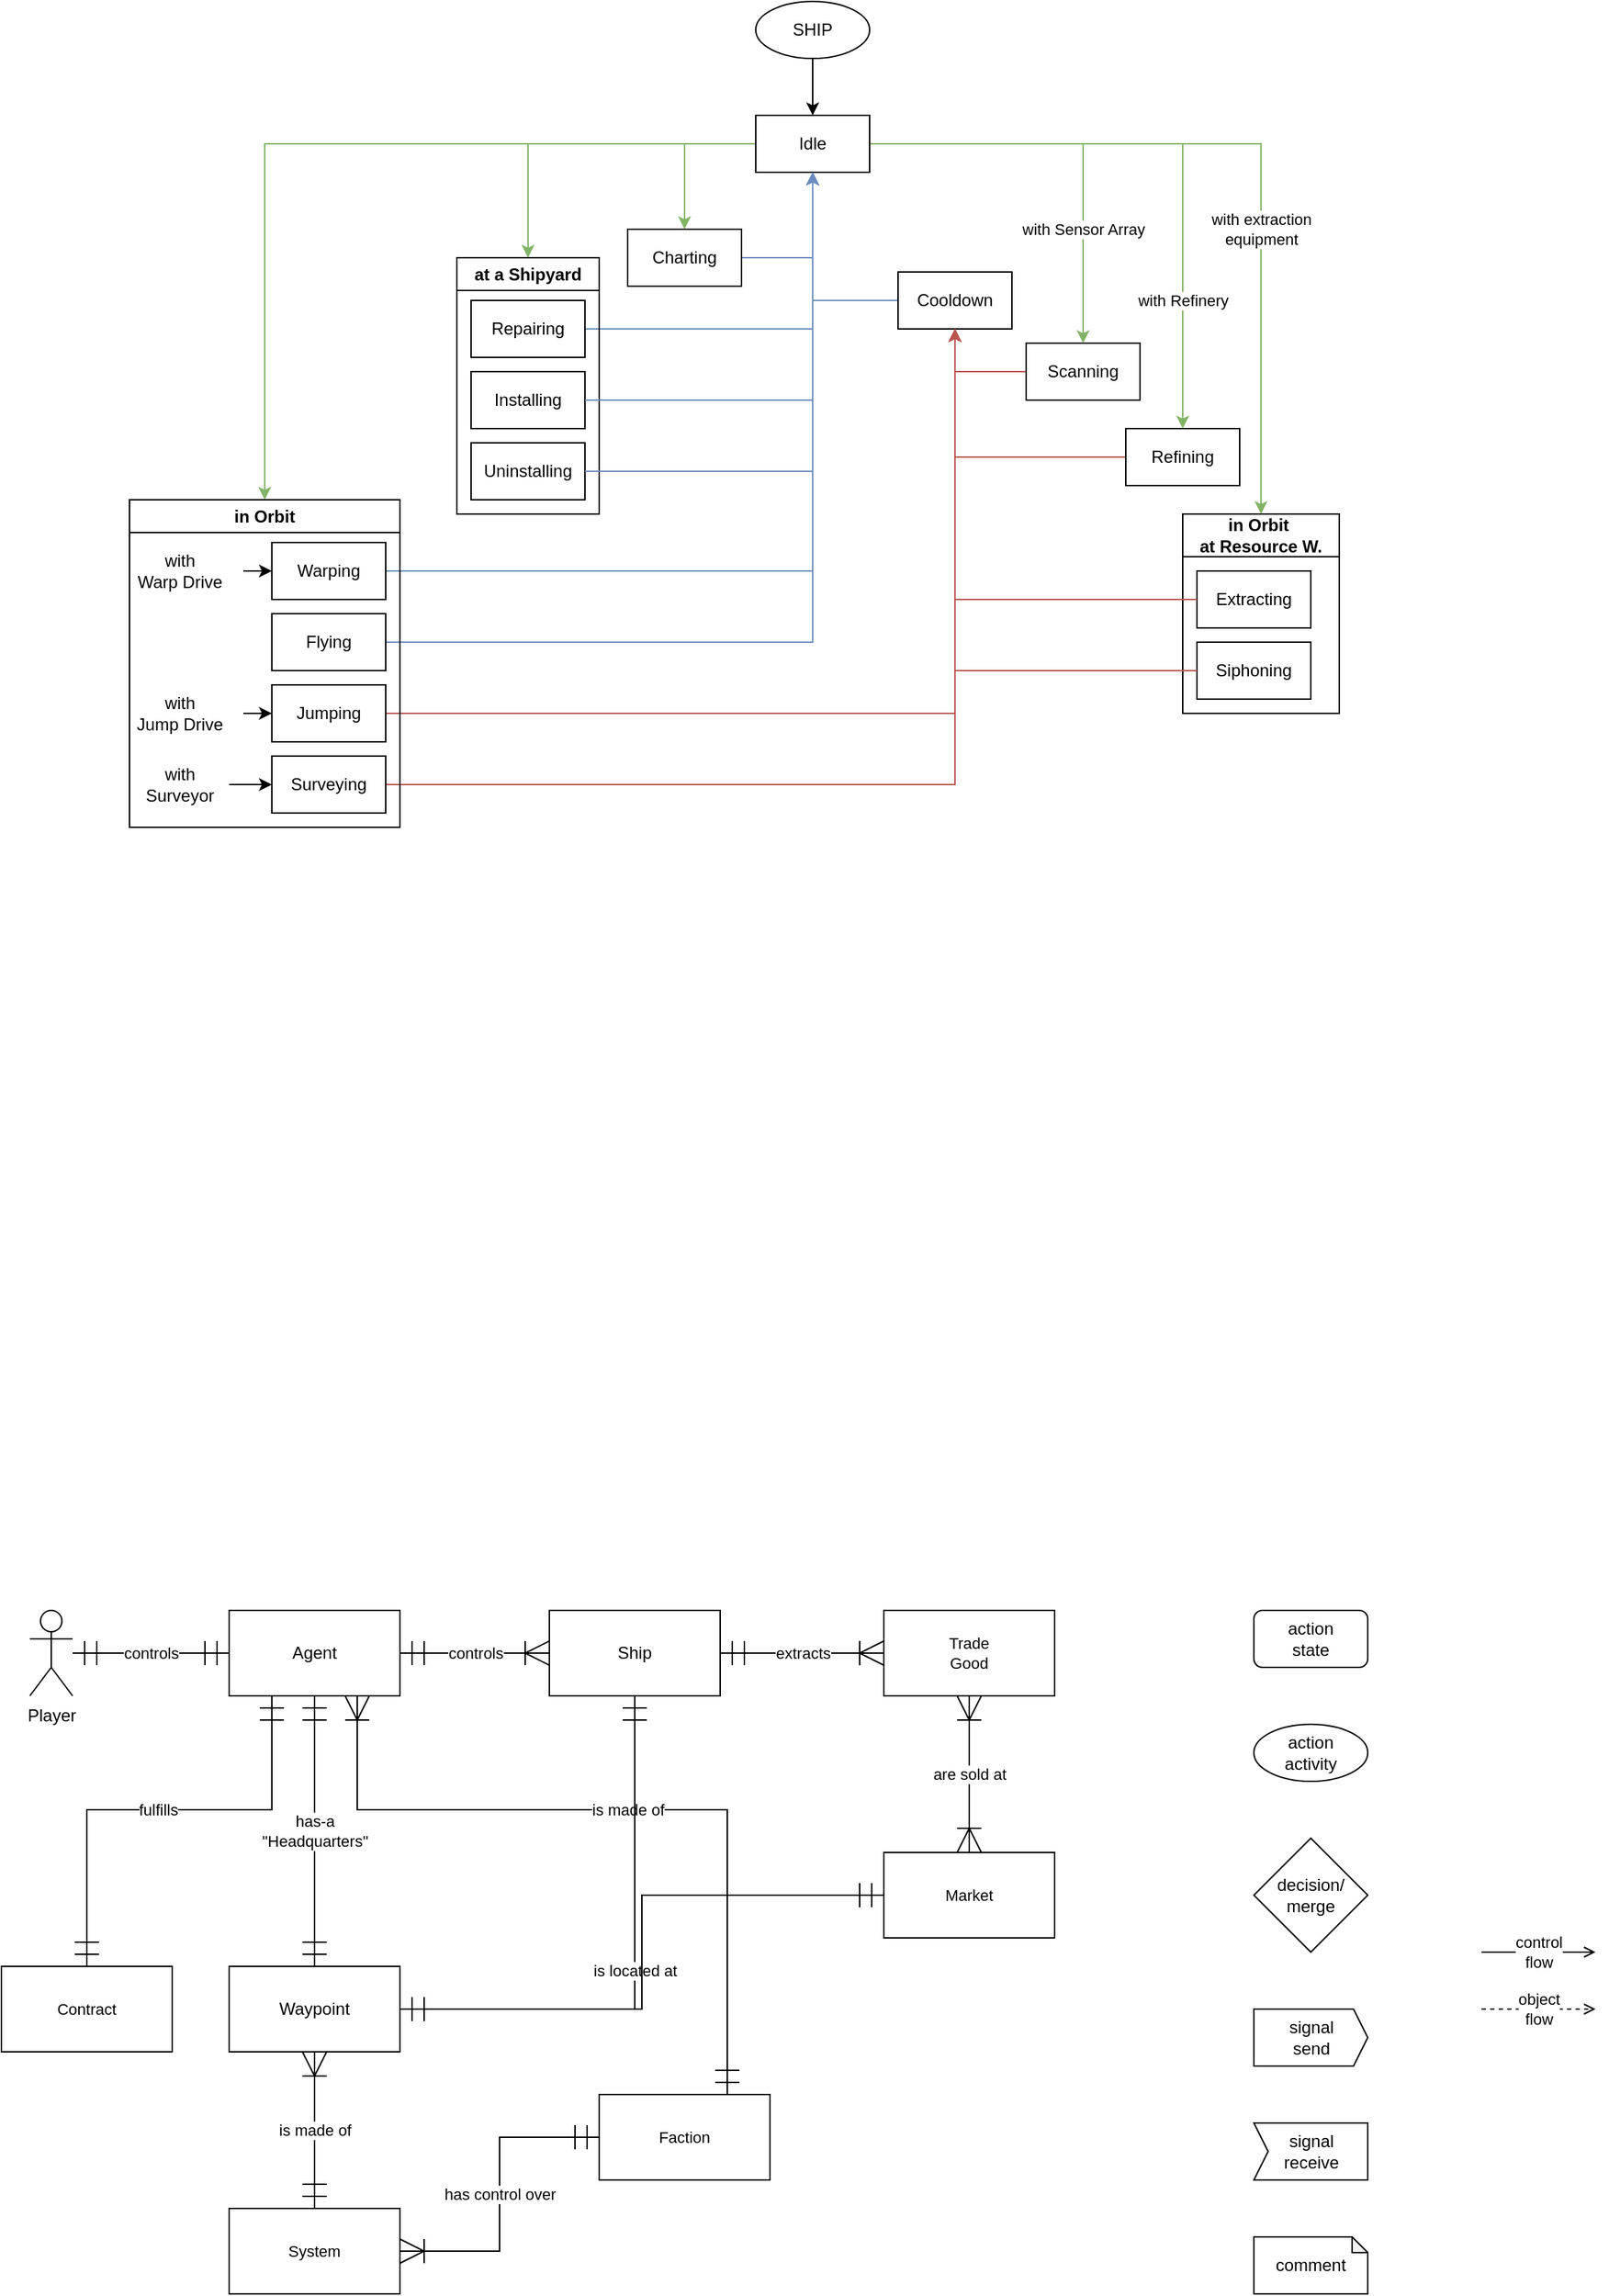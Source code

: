 <mxfile version="24.5.4" type="github">
  <diagram name="Page-1" id="_OZHdQPs6SoX2NPfq_Cj">
    <mxGraphModel dx="1320" dy="688" grid="1" gridSize="10" guides="1" tooltips="1" connect="1" arrows="1" fold="1" page="1" pageScale="1" pageWidth="850" pageHeight="1100" math="0" shadow="0">
      <root>
        <mxCell id="0" />
        <mxCell id="1" parent="0" />
        <mxCell id="6kHPH6OEH3Yg8wW-1C3C-16" value="controls" style="edgeStyle=orthogonalEdgeStyle;rounded=0;orthogonalLoop=1;jettySize=auto;html=1;entryX=0;entryY=0.5;entryDx=0;entryDy=0;strokeColor=default;align=center;verticalAlign=middle;fontFamily=Helvetica;fontSize=11;fontColor=default;labelBackgroundColor=default;startArrow=ERmandOne;startFill=0;startSize=15;endArrow=ERmandOne;endFill=0;endSize=15;" parent="1" source="6kHPH6OEH3Yg8wW-1C3C-1" target="6kHPH6OEH3Yg8wW-1C3C-3" edge="1">
          <mxGeometry relative="1" as="geometry" />
        </mxCell>
        <mxCell id="6kHPH6OEH3Yg8wW-1C3C-1" value="Player" style="shape=umlActor;verticalLabelPosition=bottom;verticalAlign=top;html=1;outlineConnect=0;" parent="1" vertex="1">
          <mxGeometry x="50" y="1170" width="30" height="60" as="geometry" />
        </mxCell>
        <mxCell id="6kHPH6OEH3Yg8wW-1C3C-6" value="controls" style="edgeStyle=orthogonalEdgeStyle;rounded=0;orthogonalLoop=1;jettySize=auto;html=1;endArrow=ERoneToMany;endFill=0;endSize=15;startSize=15;startArrow=ERmandOne;startFill=0;" parent="1" source="6kHPH6OEH3Yg8wW-1C3C-3" target="6kHPH6OEH3Yg8wW-1C3C-7" edge="1">
          <mxGeometry relative="1" as="geometry">
            <mxPoint x="470" y="1200" as="targetPoint" />
          </mxGeometry>
        </mxCell>
        <mxCell id="6kHPH6OEH3Yg8wW-1C3C-17" value="&lt;div&gt;has-a&lt;/div&gt;&lt;div&gt;&quot;Headquarters&quot;&lt;br&gt;&lt;/div&gt;" style="edgeStyle=orthogonalEdgeStyle;rounded=0;orthogonalLoop=1;jettySize=auto;html=1;entryX=0.5;entryY=0;entryDx=0;entryDy=0;strokeColor=default;align=center;verticalAlign=middle;fontFamily=Helvetica;fontSize=11;fontColor=default;labelBackgroundColor=default;startArrow=ERmandOne;startFill=0;startSize=15;endArrow=ERmandOne;endFill=0;endSize=15;" parent="1" source="6kHPH6OEH3Yg8wW-1C3C-3" target="6kHPH6OEH3Yg8wW-1C3C-4" edge="1">
          <mxGeometry relative="1" as="geometry" />
        </mxCell>
        <mxCell id="6kHPH6OEH3Yg8wW-1C3C-20" value="fulfills" style="edgeStyle=orthogonalEdgeStyle;rounded=0;orthogonalLoop=1;jettySize=auto;html=1;exitX=0.25;exitY=1;exitDx=0;exitDy=0;entryX=0.5;entryY=0;entryDx=0;entryDy=0;strokeColor=default;align=center;verticalAlign=middle;fontFamily=Helvetica;fontSize=11;fontColor=default;labelBackgroundColor=default;startArrow=ERmandOne;startFill=0;startSize=15;endArrow=ERmandOne;endFill=0;endSize=15;" parent="1" source="6kHPH6OEH3Yg8wW-1C3C-3" target="6kHPH6OEH3Yg8wW-1C3C-19" edge="1">
          <mxGeometry relative="1" as="geometry">
            <Array as="points">
              <mxPoint x="220" y="1310" />
              <mxPoint x="90" y="1310" />
            </Array>
          </mxGeometry>
        </mxCell>
        <mxCell id="6kHPH6OEH3Yg8wW-1C3C-23" value="is made of" style="edgeStyle=orthogonalEdgeStyle;rounded=0;orthogonalLoop=1;jettySize=auto;html=1;exitX=0.75;exitY=1;exitDx=0;exitDy=0;strokeColor=default;align=center;verticalAlign=middle;fontFamily=Helvetica;fontSize=11;fontColor=default;labelBackgroundColor=default;startArrow=ERoneToMany;startFill=0;startSize=15;endArrow=ERmandOne;endFill=0;endSize=15;entryX=0.75;entryY=0;entryDx=0;entryDy=0;" parent="1" source="6kHPH6OEH3Yg8wW-1C3C-3" target="6kHPH6OEH3Yg8wW-1C3C-21" edge="1">
          <mxGeometry relative="1" as="geometry">
            <mxPoint x="290" y="1660" as="targetPoint" />
            <Array as="points">
              <mxPoint x="280" y="1310" />
              <mxPoint x="540" y="1310" />
            </Array>
          </mxGeometry>
        </mxCell>
        <mxCell id="6kHPH6OEH3Yg8wW-1C3C-3" value="&lt;div&gt;Agent&lt;/div&gt;" style="rounded=0;whiteSpace=wrap;html=1;" parent="1" vertex="1">
          <mxGeometry x="190" y="1170" width="120" height="60" as="geometry" />
        </mxCell>
        <mxCell id="6kHPH6OEH3Yg8wW-1C3C-4" value="Waypoint" style="rounded=0;whiteSpace=wrap;html=1;" parent="1" vertex="1">
          <mxGeometry x="190" y="1420" width="120" height="60" as="geometry" />
        </mxCell>
        <mxCell id="6kHPH6OEH3Yg8wW-1C3C-18" value="is located at" style="edgeStyle=orthogonalEdgeStyle;rounded=0;orthogonalLoop=1;jettySize=auto;html=1;entryX=1;entryY=0.5;entryDx=0;entryDy=0;strokeColor=default;align=center;verticalAlign=middle;fontFamily=Helvetica;fontSize=11;fontColor=default;labelBackgroundColor=default;startArrow=ERmandOne;startFill=0;startSize=15;endArrow=ERmandOne;endFill=0;endSize=15;exitX=0.5;exitY=1;exitDx=0;exitDy=0;" parent="1" source="6kHPH6OEH3Yg8wW-1C3C-7" target="6kHPH6OEH3Yg8wW-1C3C-4" edge="1">
          <mxGeometry relative="1" as="geometry" />
        </mxCell>
        <mxCell id="6kHPH6OEH3Yg8wW-1C3C-30" value="extracts" style="edgeStyle=orthogonalEdgeStyle;rounded=0;orthogonalLoop=1;jettySize=auto;html=1;strokeColor=default;align=center;verticalAlign=middle;fontFamily=Helvetica;fontSize=11;fontColor=default;labelBackgroundColor=default;startArrow=ERmandOne;startFill=0;startSize=15;endArrow=ERoneToMany;endFill=0;endSize=15;" parent="1" source="6kHPH6OEH3Yg8wW-1C3C-7" target="6kHPH6OEH3Yg8wW-1C3C-29" edge="1">
          <mxGeometry relative="1" as="geometry" />
        </mxCell>
        <mxCell id="6kHPH6OEH3Yg8wW-1C3C-7" value="Ship" style="rounded=0;whiteSpace=wrap;html=1;" parent="1" vertex="1">
          <mxGeometry x="415" y="1170" width="120" height="60" as="geometry" />
        </mxCell>
        <mxCell id="6kHPH6OEH3Yg8wW-1C3C-19" value="Contract" style="rounded=0;whiteSpace=wrap;html=1;fontFamily=Helvetica;fontSize=11;fontColor=default;labelBackgroundColor=default;" parent="1" vertex="1">
          <mxGeometry x="30" y="1420" width="120" height="60" as="geometry" />
        </mxCell>
        <mxCell id="6kHPH6OEH3Yg8wW-1C3C-26" value="has control over" style="edgeStyle=orthogonalEdgeStyle;rounded=0;orthogonalLoop=1;jettySize=auto;html=1;entryX=1;entryY=0.5;entryDx=0;entryDy=0;strokeColor=default;align=center;verticalAlign=middle;fontFamily=Helvetica;fontSize=11;fontColor=default;labelBackgroundColor=default;startArrow=ERmandOne;startFill=0;startSize=15;endArrow=ERoneToMany;endFill=0;endSize=15;" parent="1" source="6kHPH6OEH3Yg8wW-1C3C-21" target="6kHPH6OEH3Yg8wW-1C3C-24" edge="1">
          <mxGeometry relative="1" as="geometry" />
        </mxCell>
        <mxCell id="6kHPH6OEH3Yg8wW-1C3C-21" value="Faction" style="rounded=0;whiteSpace=wrap;html=1;fontFamily=Helvetica;fontSize=11;fontColor=default;labelBackgroundColor=default;" parent="1" vertex="1">
          <mxGeometry x="450" y="1510" width="120" height="60" as="geometry" />
        </mxCell>
        <mxCell id="6kHPH6OEH3Yg8wW-1C3C-25" value="is made of" style="edgeStyle=orthogonalEdgeStyle;rounded=0;orthogonalLoop=1;jettySize=auto;html=1;strokeColor=default;align=center;verticalAlign=middle;fontFamily=Helvetica;fontSize=11;fontColor=default;labelBackgroundColor=default;startArrow=ERmandOne;startFill=0;startSize=15;endArrow=ERoneToMany;endFill=0;endSize=15;" parent="1" source="6kHPH6OEH3Yg8wW-1C3C-24" target="6kHPH6OEH3Yg8wW-1C3C-4" edge="1">
          <mxGeometry relative="1" as="geometry" />
        </mxCell>
        <mxCell id="6kHPH6OEH3Yg8wW-1C3C-24" value="System" style="rounded=0;whiteSpace=wrap;html=1;fontFamily=Helvetica;fontSize=11;fontColor=default;labelBackgroundColor=default;" parent="1" vertex="1">
          <mxGeometry x="190" y="1590" width="120" height="60" as="geometry" />
        </mxCell>
        <mxCell id="6kHPH6OEH3Yg8wW-1C3C-33" value="are sold at" style="edgeStyle=orthogonalEdgeStyle;rounded=0;orthogonalLoop=1;jettySize=auto;html=1;strokeColor=default;align=center;verticalAlign=middle;fontFamily=Helvetica;fontSize=11;fontColor=default;labelBackgroundColor=default;startArrow=ERoneToMany;startFill=0;startSize=15;endArrow=ERoneToMany;endFill=0;endSize=15;" parent="1" source="6kHPH6OEH3Yg8wW-1C3C-29" target="6kHPH6OEH3Yg8wW-1C3C-32" edge="1">
          <mxGeometry relative="1" as="geometry" />
        </mxCell>
        <mxCell id="6kHPH6OEH3Yg8wW-1C3C-29" value="&lt;div&gt;Trade&lt;/div&gt;&lt;div&gt;Good&lt;br&gt;&lt;/div&gt;" style="rounded=0;whiteSpace=wrap;html=1;fontFamily=Helvetica;fontSize=11;fontColor=default;labelBackgroundColor=default;" parent="1" vertex="1">
          <mxGeometry x="650" y="1170" width="120" height="60" as="geometry" />
        </mxCell>
        <mxCell id="6kHPH6OEH3Yg8wW-1C3C-34" style="edgeStyle=orthogonalEdgeStyle;rounded=0;orthogonalLoop=1;jettySize=auto;html=1;entryX=1;entryY=0.5;entryDx=0;entryDy=0;strokeColor=default;align=center;verticalAlign=middle;fontFamily=Helvetica;fontSize=11;fontColor=default;labelBackgroundColor=default;startArrow=ERmandOne;startFill=0;startSize=15;endArrow=ERmandOne;endFill=0;endSize=15;" parent="1" source="6kHPH6OEH3Yg8wW-1C3C-32" target="6kHPH6OEH3Yg8wW-1C3C-4" edge="1">
          <mxGeometry relative="1" as="geometry">
            <Array as="points">
              <mxPoint x="480" y="1370" />
              <mxPoint x="480" y="1450" />
            </Array>
          </mxGeometry>
        </mxCell>
        <mxCell id="6kHPH6OEH3Yg8wW-1C3C-32" value="Market" style="rounded=0;whiteSpace=wrap;html=1;fontFamily=Helvetica;fontSize=11;fontColor=default;labelBackgroundColor=default;" parent="1" vertex="1">
          <mxGeometry x="650" y="1340" width="120" height="60" as="geometry" />
        </mxCell>
        <mxCell id="xialIGIcsc5dJ5JrzUwg-1" value="&lt;div&gt;decision/&lt;/div&gt;&lt;div&gt;merge&lt;br&gt;&lt;/div&gt;" style="rhombus;whiteSpace=wrap;html=1;" parent="1" vertex="1">
          <mxGeometry x="910" y="1330" width="80" height="80" as="geometry" />
        </mxCell>
        <mxCell id="xialIGIcsc5dJ5JrzUwg-2" value="&lt;div&gt;action&lt;/div&gt;&lt;div&gt;state&lt;br&gt;&lt;/div&gt;" style="rounded=1;whiteSpace=wrap;html=1;" parent="1" vertex="1">
          <mxGeometry x="910" y="1170" width="80" height="40" as="geometry" />
        </mxCell>
        <mxCell id="xialIGIcsc5dJ5JrzUwg-3" value="&lt;div&gt;action&lt;/div&gt;&lt;div&gt;activity&lt;br&gt;&lt;/div&gt;" style="ellipse;whiteSpace=wrap;html=1;" parent="1" vertex="1">
          <mxGeometry x="910" y="1250" width="80" height="40" as="geometry" />
        </mxCell>
        <mxCell id="xialIGIcsc5dJ5JrzUwg-4" value="&lt;div&gt;control&lt;/div&gt;&lt;div&gt;flow&lt;br&gt;&lt;/div&gt;" style="endArrow=open;html=1;rounded=0;endFill=0;" parent="1" edge="1">
          <mxGeometry width="50" height="50" relative="1" as="geometry">
            <mxPoint x="1070" y="1410" as="sourcePoint" />
            <mxPoint x="1150" y="1410" as="targetPoint" />
          </mxGeometry>
        </mxCell>
        <mxCell id="xialIGIcsc5dJ5JrzUwg-5" value="&lt;div&gt;object&lt;/div&gt;&lt;div&gt;flow&lt;br&gt;&lt;/div&gt;" style="endArrow=open;html=1;rounded=0;endFill=0;dashed=1;" parent="1" edge="1">
          <mxGeometry width="50" height="50" relative="1" as="geometry">
            <mxPoint x="1070" y="1450" as="sourcePoint" />
            <mxPoint x="1150" y="1450" as="targetPoint" />
          </mxGeometry>
        </mxCell>
        <mxCell id="xialIGIcsc5dJ5JrzUwg-10" value="&lt;div&gt;signal&lt;/div&gt;&lt;div&gt;send&lt;br&gt;&lt;/div&gt;" style="html=1;shadow=0;dashed=0;align=center;verticalAlign=middle;shape=mxgraph.arrows2.arrow;dy=0;dx=10;notch=0;" parent="1" vertex="1">
          <mxGeometry x="910" y="1450" width="80" height="40" as="geometry" />
        </mxCell>
        <mxCell id="xialIGIcsc5dJ5JrzUwg-11" value="&lt;div&gt;signal&lt;/div&gt;&lt;div&gt;receive&lt;br&gt;&lt;/div&gt;" style="html=1;shadow=0;dashed=0;align=center;verticalAlign=middle;shape=mxgraph.arrows2.arrow;dy=0;dx=0;notch=10;" parent="1" vertex="1">
          <mxGeometry x="910" y="1530" width="80" height="40" as="geometry" />
        </mxCell>
        <mxCell id="xialIGIcsc5dJ5JrzUwg-12" value="comment" style="shape=note;whiteSpace=wrap;html=1;backgroundOutline=1;darkOpacity=0.05;size=11;" parent="1" vertex="1">
          <mxGeometry x="910" y="1610" width="80" height="40" as="geometry" />
        </mxCell>
        <mxCell id="OyuBoa7CFAcm1fHNNKRn-15" style="edgeStyle=orthogonalEdgeStyle;rounded=0;orthogonalLoop=1;jettySize=auto;html=1;entryX=0.5;entryY=0;entryDx=0;entryDy=0;" edge="1" parent="1" source="OyuBoa7CFAcm1fHNNKRn-1" target="OyuBoa7CFAcm1fHNNKRn-2">
          <mxGeometry relative="1" as="geometry" />
        </mxCell>
        <mxCell id="OyuBoa7CFAcm1fHNNKRn-1" value="SHIP" style="ellipse;whiteSpace=wrap;html=1;" vertex="1" parent="1">
          <mxGeometry x="560" y="40" width="80" height="40" as="geometry" />
        </mxCell>
        <mxCell id="OyuBoa7CFAcm1fHNNKRn-31" style="edgeStyle=orthogonalEdgeStyle;rounded=0;orthogonalLoop=1;jettySize=auto;html=1;fillColor=#d5e8d4;strokeColor=#82b366;" edge="1" parent="1" source="OyuBoa7CFAcm1fHNNKRn-2" target="OyuBoa7CFAcm1fHNNKRn-26">
          <mxGeometry relative="1" as="geometry" />
        </mxCell>
        <mxCell id="OyuBoa7CFAcm1fHNNKRn-34" style="edgeStyle=orthogonalEdgeStyle;rounded=0;orthogonalLoop=1;jettySize=auto;html=1;fillColor=#d5e8d4;strokeColor=#82b366;" edge="1" parent="1" source="OyuBoa7CFAcm1fHNNKRn-2" target="OyuBoa7CFAcm1fHNNKRn-32">
          <mxGeometry relative="1" as="geometry" />
        </mxCell>
        <mxCell id="OyuBoa7CFAcm1fHNNKRn-42" value="&lt;div&gt;with extraction&lt;/div&gt;&lt;div&gt;equipment&lt;br&gt;&lt;/div&gt;" style="edgeStyle=orthogonalEdgeStyle;rounded=0;orthogonalLoop=1;jettySize=auto;html=1;fillColor=#d5e8d4;strokeColor=#82b366;" edge="1" parent="1" source="OyuBoa7CFAcm1fHNNKRn-2" target="OyuBoa7CFAcm1fHNNKRn-37">
          <mxGeometry x="0.252" relative="1" as="geometry">
            <mxPoint as="offset" />
          </mxGeometry>
        </mxCell>
        <mxCell id="OyuBoa7CFAcm1fHNNKRn-43" style="edgeStyle=orthogonalEdgeStyle;rounded=0;orthogonalLoop=1;jettySize=auto;html=1;fillColor=#d5e8d4;strokeColor=#82b366;" edge="1" parent="1" source="OyuBoa7CFAcm1fHNNKRn-2" target="OyuBoa7CFAcm1fHNNKRn-3">
          <mxGeometry relative="1" as="geometry" />
        </mxCell>
        <mxCell id="OyuBoa7CFAcm1fHNNKRn-48" value="with Sensor Array" style="edgeStyle=orthogonalEdgeStyle;rounded=0;orthogonalLoop=1;jettySize=auto;html=1;fillColor=#d5e8d4;strokeColor=#82b366;" edge="1" parent="1" source="OyuBoa7CFAcm1fHNNKRn-2" target="OyuBoa7CFAcm1fHNNKRn-46">
          <mxGeometry x="0.448" relative="1" as="geometry">
            <mxPoint as="offset" />
          </mxGeometry>
        </mxCell>
        <mxCell id="OyuBoa7CFAcm1fHNNKRn-51" value="with Refinery" style="edgeStyle=orthogonalEdgeStyle;rounded=0;orthogonalLoop=1;jettySize=auto;html=1;fillColor=#d5e8d4;strokeColor=#82b366;" edge="1" parent="1" source="OyuBoa7CFAcm1fHNNKRn-2" target="OyuBoa7CFAcm1fHNNKRn-9">
          <mxGeometry x="0.571" relative="1" as="geometry">
            <mxPoint as="offset" />
          </mxGeometry>
        </mxCell>
        <mxCell id="OyuBoa7CFAcm1fHNNKRn-2" value="Idle" style="rounded=0;whiteSpace=wrap;html=1;" vertex="1" parent="1">
          <mxGeometry x="560" y="120" width="80" height="40" as="geometry" />
        </mxCell>
        <mxCell id="OyuBoa7CFAcm1fHNNKRn-36" style="edgeStyle=orthogonalEdgeStyle;rounded=0;orthogonalLoop=1;jettySize=auto;html=1;fillColor=#dae8fc;strokeColor=#6c8ebf;" edge="1" parent="1" source="OyuBoa7CFAcm1fHNNKRn-3" target="OyuBoa7CFAcm1fHNNKRn-2">
          <mxGeometry relative="1" as="geometry" />
        </mxCell>
        <mxCell id="OyuBoa7CFAcm1fHNNKRn-3" value="Charting" style="rounded=0;whiteSpace=wrap;html=1;" vertex="1" parent="1">
          <mxGeometry x="470" y="200" width="80" height="40" as="geometry" />
        </mxCell>
        <mxCell id="OyuBoa7CFAcm1fHNNKRn-22" style="edgeStyle=orthogonalEdgeStyle;rounded=0;orthogonalLoop=1;jettySize=auto;html=1;fillColor=#dae8fc;strokeColor=#6c8ebf;" edge="1" parent="1" source="OyuBoa7CFAcm1fHNNKRn-4" target="OyuBoa7CFAcm1fHNNKRn-2">
          <mxGeometry relative="1" as="geometry" />
        </mxCell>
        <mxCell id="OyuBoa7CFAcm1fHNNKRn-4" value="&lt;div&gt;Cooldown&lt;br&gt;&lt;/div&gt;" style="rounded=0;whiteSpace=wrap;html=1;" vertex="1" parent="1">
          <mxGeometry x="660" y="230" width="80" height="40" as="geometry" />
        </mxCell>
        <mxCell id="OyuBoa7CFAcm1fHNNKRn-20" style="edgeStyle=orthogonalEdgeStyle;rounded=0;orthogonalLoop=1;jettySize=auto;html=1;fillColor=#dae8fc;strokeColor=#6c8ebf;" edge="1" parent="1" source="OyuBoa7CFAcm1fHNNKRn-6" target="OyuBoa7CFAcm1fHNNKRn-2">
          <mxGeometry relative="1" as="geometry" />
        </mxCell>
        <mxCell id="OyuBoa7CFAcm1fHNNKRn-19" style="edgeStyle=orthogonalEdgeStyle;rounded=0;orthogonalLoop=1;jettySize=auto;html=1;fillColor=#f8cecc;strokeColor=#b85450;" edge="1" parent="1" source="OyuBoa7CFAcm1fHNNKRn-7" target="OyuBoa7CFAcm1fHNNKRn-4">
          <mxGeometry relative="1" as="geometry" />
        </mxCell>
        <mxCell id="OyuBoa7CFAcm1fHNNKRn-35" style="edgeStyle=orthogonalEdgeStyle;rounded=0;orthogonalLoop=1;jettySize=auto;html=1;fillColor=#f8cecc;strokeColor=#b85450;" edge="1" parent="1" source="OyuBoa7CFAcm1fHNNKRn-12" target="OyuBoa7CFAcm1fHNNKRn-4">
          <mxGeometry relative="1" as="geometry" />
        </mxCell>
        <mxCell id="OyuBoa7CFAcm1fHNNKRn-23" style="edgeStyle=orthogonalEdgeStyle;rounded=0;orthogonalLoop=1;jettySize=auto;html=1;fillColor=#dae8fc;strokeColor=#6c8ebf;" edge="1" parent="1" source="OyuBoa7CFAcm1fHNNKRn-13" target="OyuBoa7CFAcm1fHNNKRn-2">
          <mxGeometry relative="1" as="geometry" />
        </mxCell>
        <mxCell id="OyuBoa7CFAcm1fHNNKRn-21" style="edgeStyle=orthogonalEdgeStyle;rounded=0;orthogonalLoop=1;jettySize=auto;html=1;fillColor=#dae8fc;strokeColor=#6c8ebf;" edge="1" parent="1" source="OyuBoa7CFAcm1fHNNKRn-14" target="OyuBoa7CFAcm1fHNNKRn-2">
          <mxGeometry relative="1" as="geometry" />
        </mxCell>
        <mxCell id="OyuBoa7CFAcm1fHNNKRn-26" value="at a Shipyard" style="swimlane;whiteSpace=wrap;html=1;" vertex="1" parent="1">
          <mxGeometry x="350" y="220" width="100" height="180" as="geometry">
            <mxRectangle x="850" y="580" width="120" height="40" as="alternateBounds" />
          </mxGeometry>
        </mxCell>
        <mxCell id="OyuBoa7CFAcm1fHNNKRn-13" value="Repairing" style="rounded=0;whiteSpace=wrap;html=1;" vertex="1" parent="OyuBoa7CFAcm1fHNNKRn-26">
          <mxGeometry x="10" y="30" width="80" height="40" as="geometry" />
        </mxCell>
        <mxCell id="OyuBoa7CFAcm1fHNNKRn-8" value="Installing" style="rounded=0;whiteSpace=wrap;html=1;" vertex="1" parent="OyuBoa7CFAcm1fHNNKRn-26">
          <mxGeometry x="10" y="80" width="80" height="40" as="geometry" />
        </mxCell>
        <mxCell id="OyuBoa7CFAcm1fHNNKRn-10" value="Uninstalling" style="rounded=0;whiteSpace=wrap;html=1;" vertex="1" parent="OyuBoa7CFAcm1fHNNKRn-26">
          <mxGeometry x="10" y="130" width="80" height="40" as="geometry" />
        </mxCell>
        <mxCell id="OyuBoa7CFAcm1fHNNKRn-27" style="edgeStyle=orthogonalEdgeStyle;rounded=0;orthogonalLoop=1;jettySize=auto;html=1;fillColor=#dae8fc;strokeColor=#6c8ebf;" edge="1" parent="1" source="OyuBoa7CFAcm1fHNNKRn-8" target="OyuBoa7CFAcm1fHNNKRn-2">
          <mxGeometry relative="1" as="geometry" />
        </mxCell>
        <mxCell id="OyuBoa7CFAcm1fHNNKRn-28" style="edgeStyle=orthogonalEdgeStyle;rounded=0;orthogonalLoop=1;jettySize=auto;html=1;fillColor=#dae8fc;strokeColor=#6c8ebf;" edge="1" parent="1" source="OyuBoa7CFAcm1fHNNKRn-10" target="OyuBoa7CFAcm1fHNNKRn-2">
          <mxGeometry relative="1" as="geometry" />
        </mxCell>
        <mxCell id="OyuBoa7CFAcm1fHNNKRn-32" value="in Orbit" style="swimlane;whiteSpace=wrap;html=1;" vertex="1" parent="1">
          <mxGeometry x="120" y="390" width="190" height="230" as="geometry">
            <mxRectangle x="450" y="380" width="80" height="30" as="alternateBounds" />
          </mxGeometry>
        </mxCell>
        <mxCell id="OyuBoa7CFAcm1fHNNKRn-7" value="Jumping" style="rounded=0;whiteSpace=wrap;html=1;" vertex="1" parent="OyuBoa7CFAcm1fHNNKRn-32">
          <mxGeometry x="100" y="130" width="80" height="40" as="geometry" />
        </mxCell>
        <mxCell id="OyuBoa7CFAcm1fHNNKRn-6" value="Flying" style="rounded=0;whiteSpace=wrap;html=1;" vertex="1" parent="OyuBoa7CFAcm1fHNNKRn-32">
          <mxGeometry x="100" y="80" width="80" height="40" as="geometry" />
        </mxCell>
        <mxCell id="OyuBoa7CFAcm1fHNNKRn-14" value="Warping" style="rounded=0;whiteSpace=wrap;html=1;" vertex="1" parent="OyuBoa7CFAcm1fHNNKRn-32">
          <mxGeometry x="100" y="30" width="80" height="40" as="geometry" />
        </mxCell>
        <mxCell id="OyuBoa7CFAcm1fHNNKRn-12" value="Surveying" style="rounded=0;whiteSpace=wrap;html=1;" vertex="1" parent="OyuBoa7CFAcm1fHNNKRn-32">
          <mxGeometry x="100" y="180" width="80" height="40" as="geometry" />
        </mxCell>
        <mxCell id="OyuBoa7CFAcm1fHNNKRn-54" style="edgeStyle=orthogonalEdgeStyle;rounded=0;orthogonalLoop=1;jettySize=auto;html=1;" edge="1" parent="OyuBoa7CFAcm1fHNNKRn-32" source="OyuBoa7CFAcm1fHNNKRn-53" target="OyuBoa7CFAcm1fHNNKRn-14">
          <mxGeometry relative="1" as="geometry" />
        </mxCell>
        <mxCell id="OyuBoa7CFAcm1fHNNKRn-53" value="&lt;div&gt;with&lt;br&gt;&lt;/div&gt;&lt;div&gt;Warp Drive&lt;/div&gt;" style="text;html=1;align=center;verticalAlign=middle;resizable=0;points=[];autosize=1;strokeColor=none;fillColor=none;" vertex="1" parent="OyuBoa7CFAcm1fHNNKRn-32">
          <mxGeometry x="-10" y="30" width="90" height="40" as="geometry" />
        </mxCell>
        <mxCell id="OyuBoa7CFAcm1fHNNKRn-56" style="edgeStyle=orthogonalEdgeStyle;rounded=0;orthogonalLoop=1;jettySize=auto;html=1;" edge="1" parent="OyuBoa7CFAcm1fHNNKRn-32" source="OyuBoa7CFAcm1fHNNKRn-55" target="OyuBoa7CFAcm1fHNNKRn-7">
          <mxGeometry relative="1" as="geometry" />
        </mxCell>
        <mxCell id="OyuBoa7CFAcm1fHNNKRn-55" value="&lt;div&gt;with&lt;/div&gt;&lt;div&gt;Jump Drive&lt;br&gt;&lt;/div&gt;" style="text;html=1;align=center;verticalAlign=middle;resizable=0;points=[];autosize=1;strokeColor=none;fillColor=none;" vertex="1" parent="OyuBoa7CFAcm1fHNNKRn-32">
          <mxGeometry x="-10" y="130" width="90" height="40" as="geometry" />
        </mxCell>
        <mxCell id="OyuBoa7CFAcm1fHNNKRn-58" style="edgeStyle=orthogonalEdgeStyle;rounded=0;orthogonalLoop=1;jettySize=auto;html=1;" edge="1" parent="OyuBoa7CFAcm1fHNNKRn-32" source="OyuBoa7CFAcm1fHNNKRn-57" target="OyuBoa7CFAcm1fHNNKRn-12">
          <mxGeometry relative="1" as="geometry" />
        </mxCell>
        <mxCell id="OyuBoa7CFAcm1fHNNKRn-57" value="&lt;div&gt;with&lt;/div&gt;&lt;div&gt;Surveyor&lt;br&gt;&lt;/div&gt;" style="text;html=1;align=center;verticalAlign=middle;resizable=0;points=[];autosize=1;strokeColor=none;fillColor=none;" vertex="1" parent="OyuBoa7CFAcm1fHNNKRn-32">
          <mxGeometry y="180" width="70" height="40" as="geometry" />
        </mxCell>
        <mxCell id="OyuBoa7CFAcm1fHNNKRn-37" value="&lt;div&gt;in Orbit&amp;nbsp;&lt;/div&gt;&lt;div&gt;at Resource W.&lt;/div&gt;" style="swimlane;whiteSpace=wrap;html=1;startSize=30;" vertex="1" parent="1">
          <mxGeometry x="860" y="400" width="110" height="140" as="geometry">
            <mxRectangle x="500" y="490" width="170" height="30" as="alternateBounds" />
          </mxGeometry>
        </mxCell>
        <mxCell id="OyuBoa7CFAcm1fHNNKRn-5" value="Extracting" style="rounded=0;whiteSpace=wrap;html=1;" vertex="1" parent="OyuBoa7CFAcm1fHNNKRn-37">
          <mxGeometry x="10" y="40" width="80" height="40" as="geometry" />
        </mxCell>
        <mxCell id="OyuBoa7CFAcm1fHNNKRn-11" value="Siphoning" style="rounded=0;whiteSpace=wrap;html=1;" vertex="1" parent="OyuBoa7CFAcm1fHNNKRn-37">
          <mxGeometry x="10" y="90" width="80" height="40" as="geometry" />
        </mxCell>
        <mxCell id="OyuBoa7CFAcm1fHNNKRn-47" style="edgeStyle=orthogonalEdgeStyle;rounded=0;orthogonalLoop=1;jettySize=auto;html=1;fillColor=#f8cecc;strokeColor=#b85450;" edge="1" parent="1" source="OyuBoa7CFAcm1fHNNKRn-46" target="OyuBoa7CFAcm1fHNNKRn-4">
          <mxGeometry relative="1" as="geometry" />
        </mxCell>
        <mxCell id="OyuBoa7CFAcm1fHNNKRn-46" value="Scanning" style="rounded=0;whiteSpace=wrap;html=1;" vertex="1" parent="1">
          <mxGeometry x="750" y="280" width="80" height="40" as="geometry" />
        </mxCell>
        <mxCell id="OyuBoa7CFAcm1fHNNKRn-49" style="edgeStyle=orthogonalEdgeStyle;rounded=0;orthogonalLoop=1;jettySize=auto;html=1;fillColor=#f8cecc;strokeColor=#b85450;" edge="1" parent="1" source="OyuBoa7CFAcm1fHNNKRn-5" target="OyuBoa7CFAcm1fHNNKRn-4">
          <mxGeometry relative="1" as="geometry" />
        </mxCell>
        <mxCell id="OyuBoa7CFAcm1fHNNKRn-50" style="edgeStyle=orthogonalEdgeStyle;rounded=0;orthogonalLoop=1;jettySize=auto;html=1;fillColor=#f8cecc;strokeColor=#b85450;" edge="1" parent="1" source="OyuBoa7CFAcm1fHNNKRn-9" target="OyuBoa7CFAcm1fHNNKRn-4">
          <mxGeometry relative="1" as="geometry" />
        </mxCell>
        <mxCell id="OyuBoa7CFAcm1fHNNKRn-9" value="Refining" style="rounded=0;whiteSpace=wrap;html=1;" vertex="1" parent="1">
          <mxGeometry x="820" y="340" width="80" height="40" as="geometry" />
        </mxCell>
        <mxCell id="OyuBoa7CFAcm1fHNNKRn-52" style="edgeStyle=orthogonalEdgeStyle;rounded=0;orthogonalLoop=1;jettySize=auto;html=1;fillColor=#f8cecc;strokeColor=#b85450;" edge="1" parent="1" source="OyuBoa7CFAcm1fHNNKRn-11" target="OyuBoa7CFAcm1fHNNKRn-4">
          <mxGeometry relative="1" as="geometry" />
        </mxCell>
      </root>
    </mxGraphModel>
  </diagram>
</mxfile>

